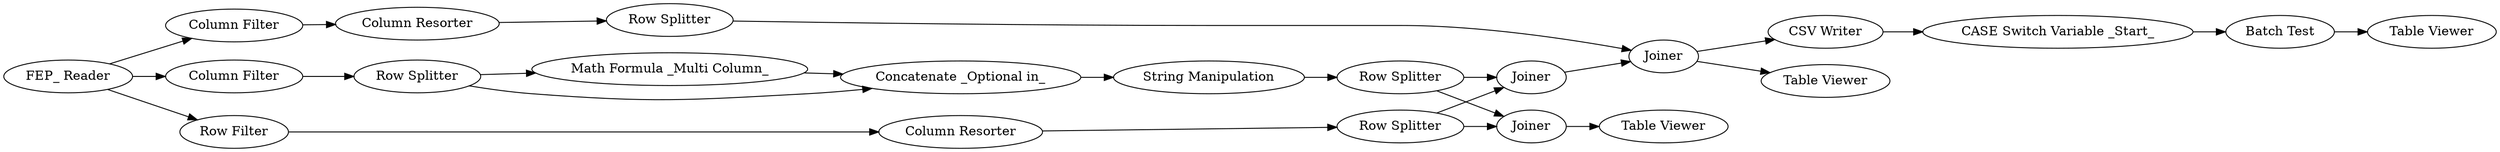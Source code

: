 digraph {
	"2640538440799879450_15202" [label="Batch Test"]
	"-5091962918400294489_15316" [label="Row Splitter"]
	"2640538440799879450_15203" [label="CASE Switch Variable _Start_"]
	"-5091962918400294489_15294" [label="Table Viewer"]
	"-5091962918400294489_15319" [label="Column Resorter"]
	"-5091962918400294489_15289" [label="Row Splitter"]
	"-5091962918400294489_15299" [label="Column Resorter"]
	"-5091962918400294489_15267" [label="Math Formula _Multi Column_"]
	"-5091962918400294489_15268" [label="Concatenate _Optional in_"]
	"-5091962918400294489_15263" [label="FEP_ Reader"]
	"-5091962918400294489_15293" [label="Table Viewer"]
	"-5091962918400294489_15306" [label="Column Filter"]
	"-5091962918400294489_15281" [label="Column Filter"]
	"-5091962918400294489_15270" [label="Row Splitter"]
	"-5091962918400294489_15276" [label="Row Filter"]
	"-5091962918400294489_15273" [label="String Manipulation"]
	"2640538440799879450_15204" [label="Table Viewer"]
	"-5091962918400294489_15303" [label=Joiner]
	"-5091962918400294489_15312" [label=Joiner]
	"-5091962918400294489_15287" [label="Row Splitter"]
	"2640538440799879450_15304" [label="CSV Writer"]
	"-5091962918400294489_15302" [label=Joiner]
	"-5091962918400294489_15268" -> "-5091962918400294489_15273"
	"-5091962918400294489_15270" -> "-5091962918400294489_15267"
	"-5091962918400294489_15273" -> "-5091962918400294489_15289"
	"-5091962918400294489_15306" -> "-5091962918400294489_15319"
	"2640538440799879450_15202" -> "2640538440799879450_15204"
	"-5091962918400294489_15267" -> "-5091962918400294489_15268"
	"2640538440799879450_15304" -> "2640538440799879450_15203"
	"-5091962918400294489_15263" -> "-5091962918400294489_15281"
	"-5091962918400294489_15312" -> "2640538440799879450_15304"
	"-5091962918400294489_15316" -> "-5091962918400294489_15312"
	"-5091962918400294489_15299" -> "-5091962918400294489_15287"
	"-5091962918400294489_15319" -> "-5091962918400294489_15316"
	"-5091962918400294489_15302" -> "-5091962918400294489_15312"
	"-5091962918400294489_15303" -> "-5091962918400294489_15294"
	"-5091962918400294489_15263" -> "-5091962918400294489_15276"
	"2640538440799879450_15203" -> "2640538440799879450_15202"
	"-5091962918400294489_15276" -> "-5091962918400294489_15299"
	"-5091962918400294489_15270" -> "-5091962918400294489_15268"
	"-5091962918400294489_15281" -> "-5091962918400294489_15270"
	"-5091962918400294489_15287" -> "-5091962918400294489_15302"
	"-5091962918400294489_15263" -> "-5091962918400294489_15306"
	"-5091962918400294489_15287" -> "-5091962918400294489_15303"
	"-5091962918400294489_15312" -> "-5091962918400294489_15293"
	"-5091962918400294489_15289" -> "-5091962918400294489_15303"
	"-5091962918400294489_15289" -> "-5091962918400294489_15302"
	rankdir=LR
}
